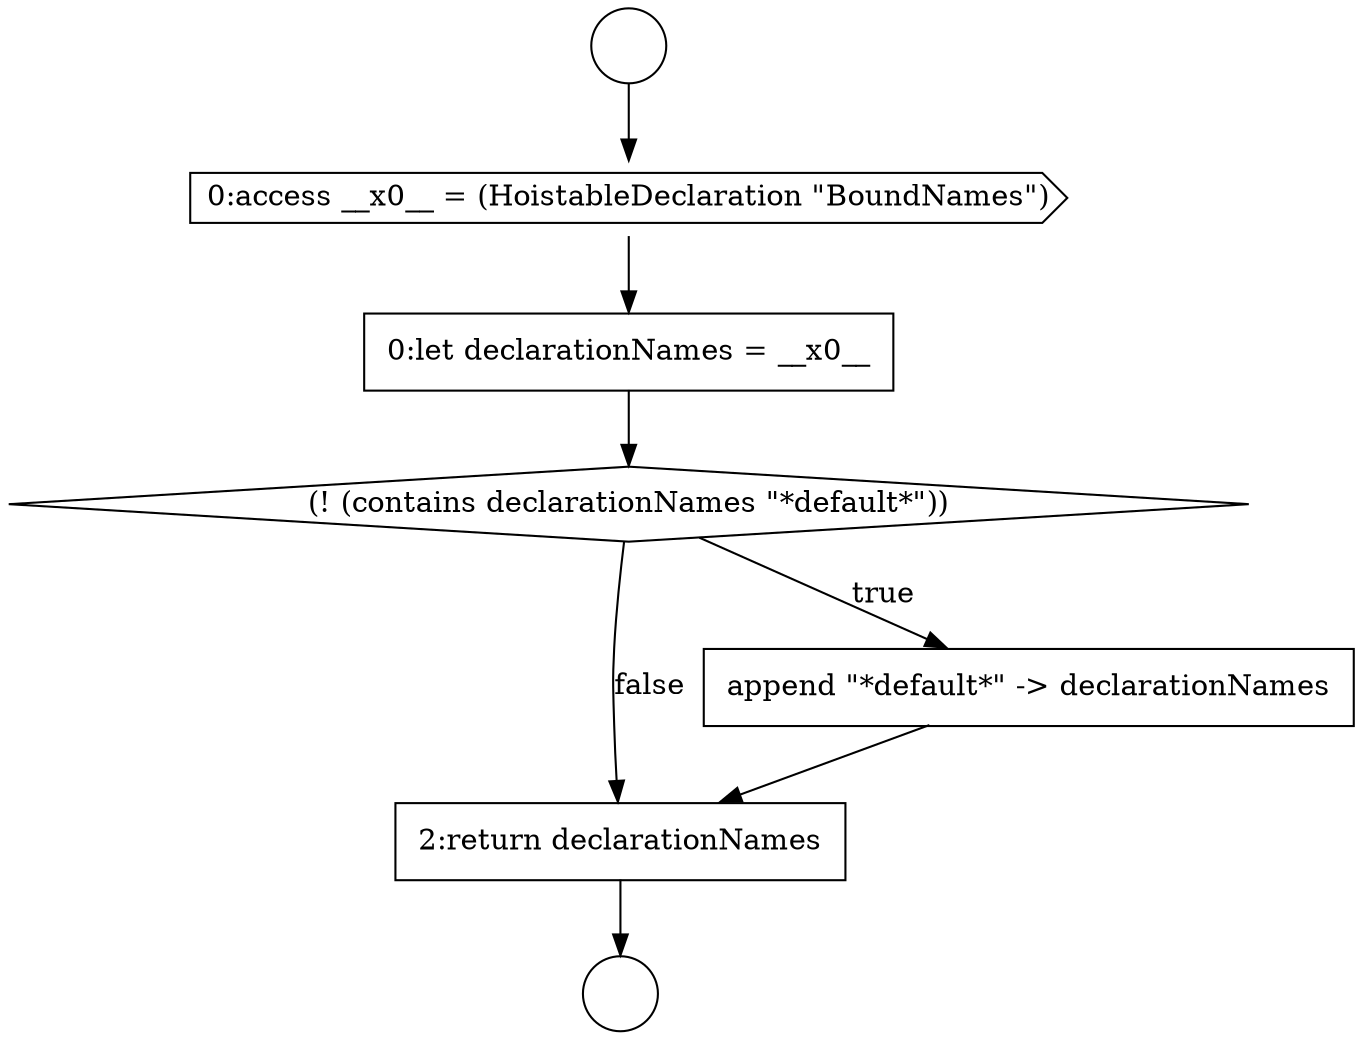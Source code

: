 digraph {
  node10655 [shape=none, margin=0, label=<<font color="black">
    <table border="0" cellborder="1" cellspacing="0" cellpadding="10">
      <tr><td align="left">2:return declarationNames</td></tr>
    </table>
  </font>> color="black" fillcolor="white" style=filled]
  node10650 [shape=circle label=" " color="black" fillcolor="white" style=filled]
  node10652 [shape=none, margin=0, label=<<font color="black">
    <table border="0" cellborder="1" cellspacing="0" cellpadding="10">
      <tr><td align="left">0:let declarationNames = __x0__</td></tr>
    </table>
  </font>> color="black" fillcolor="white" style=filled]
  node10651 [shape=cds, label=<<font color="black">0:access __x0__ = (HoistableDeclaration &quot;BoundNames&quot;)</font>> color="black" fillcolor="white" style=filled]
  node10653 [shape=diamond, label=<<font color="black">(! (contains declarationNames &quot;*default*&quot;))</font>> color="black" fillcolor="white" style=filled]
  node10649 [shape=circle label=" " color="black" fillcolor="white" style=filled]
  node10654 [shape=none, margin=0, label=<<font color="black">
    <table border="0" cellborder="1" cellspacing="0" cellpadding="10">
      <tr><td align="left">append &quot;*default*&quot; -&gt; declarationNames</td></tr>
    </table>
  </font>> color="black" fillcolor="white" style=filled]
  node10654 -> node10655 [ color="black"]
  node10649 -> node10651 [ color="black"]
  node10655 -> node10650 [ color="black"]
  node10651 -> node10652 [ color="black"]
  node10653 -> node10654 [label=<<font color="black">true</font>> color="black"]
  node10653 -> node10655 [label=<<font color="black">false</font>> color="black"]
  node10652 -> node10653 [ color="black"]
}
